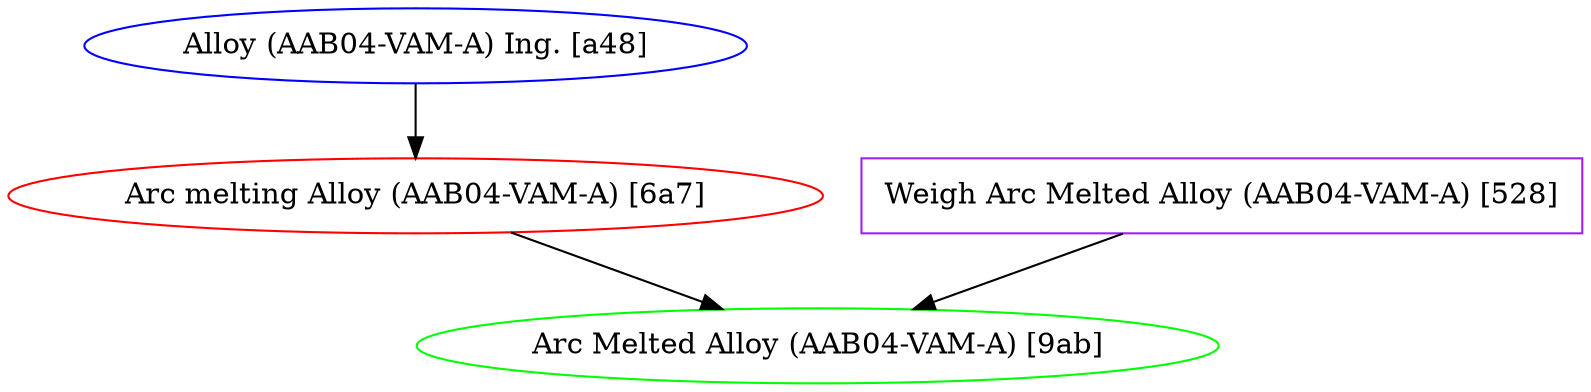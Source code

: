 strict digraph "" {
	graph [bb="0,0,755.63,180"];
	node [label="\N",
		nodesep=0.4,
		ranksep=1
	];
	"Alloy (AAB04-VAM-A) Ing. [a48]"	 [color=blue,
		height=0.5,
		pos="195.63,162",
		width=4.4232];
	"Arc melting Alloy (AAB04-VAM-A) [6a7]"	 ["Argon Pressure"="Argon Pressure, 850-900",
		Diffusion="Diffusion, Before Each Melt",
		"Ingot Location"="Ingot Location, 7.0 dimensionless",
		"Initial Purging Times"="Initial Purging Times, 3.0 hour",
		"Vacuum Before Melt"="Vacuum Before Melt, 5e-05 dimensionless",
		color=red,
		height=0.5,
		pos="195.63,90",
		tags="{0: 'composition_id::AAB04', 1: 'batch::A', 2: 'fabrication_method::VAM', 3: 'start_date::2022-11-03', 4: 'finish_date::2022-11-05', \
5: 'time_spent::3', 6: 'Full Ingot::7::175', 7: 'Full Ingot::6::145', 8: 'Full Ingot::5::145', 9: 'Full Ingot::4::145', 10: 'Full \
Ingot::3::145', 11: 'Full Ingot::2::145', 12: 'Full Ingot::1::110', 13: '3 Part Sections::3::110', 14: '3 Part Sections::2::90', \
15: '3 Part Sections::1::90'}",
		width=5.4342];
	"Alloy (AAB04-VAM-A) Ing. [a48]" -> "Arc melting Alloy (AAB04-VAM-A) [6a7]"	 [pos="e,195.63,108.41 195.63,143.83 195.63,136.13 195.63,126.97 195.63,118.42"];
	"Arc Melted Alloy (AAB04-VAM-A) [9ab]"	 [color=green,
		height=0.5,
		pos="388.63,18",
		tags="{0: 'composition_id::AAB04', 1: 'batch::A', 2: 'fabrication_method::VAM'}",
		width=5.344];
	"Arc melting Alloy (AAB04-VAM-A) [6a7]" -> "Arc Melted Alloy (AAB04-VAM-A) [9ab]"	 [pos="e,341.57,35.556 242.85,72.387 269.82,62.325 303.81,49.644 332.18,39.059"];
	"Weigh Arc Melted Alloy (AAB04-VAM-A) [528]"	 ["Mass Loss"="Mass Loss, 0.02 gram",
		"Weighed Mass"="Weighed Mass, 29.9974 gram",
		color=purple,
		height=0.5,
		pos="582.63,90",
		shape=rectangle,
		tags="{0: 'composition_id::AAB04', 1: 'batch::A', 2: 'fabrication_method::VAM'}",
		width=4.8056];
	"Weigh Arc Melted Alloy (AAB04-VAM-A) [528]" -> "Arc Melted Alloy (AAB04-VAM-A) [9ab]"	 [pos="e,435.9,35.541 533.68,71.831 506.87,61.882 473.51,49.5 445.54,39.122"];
}
